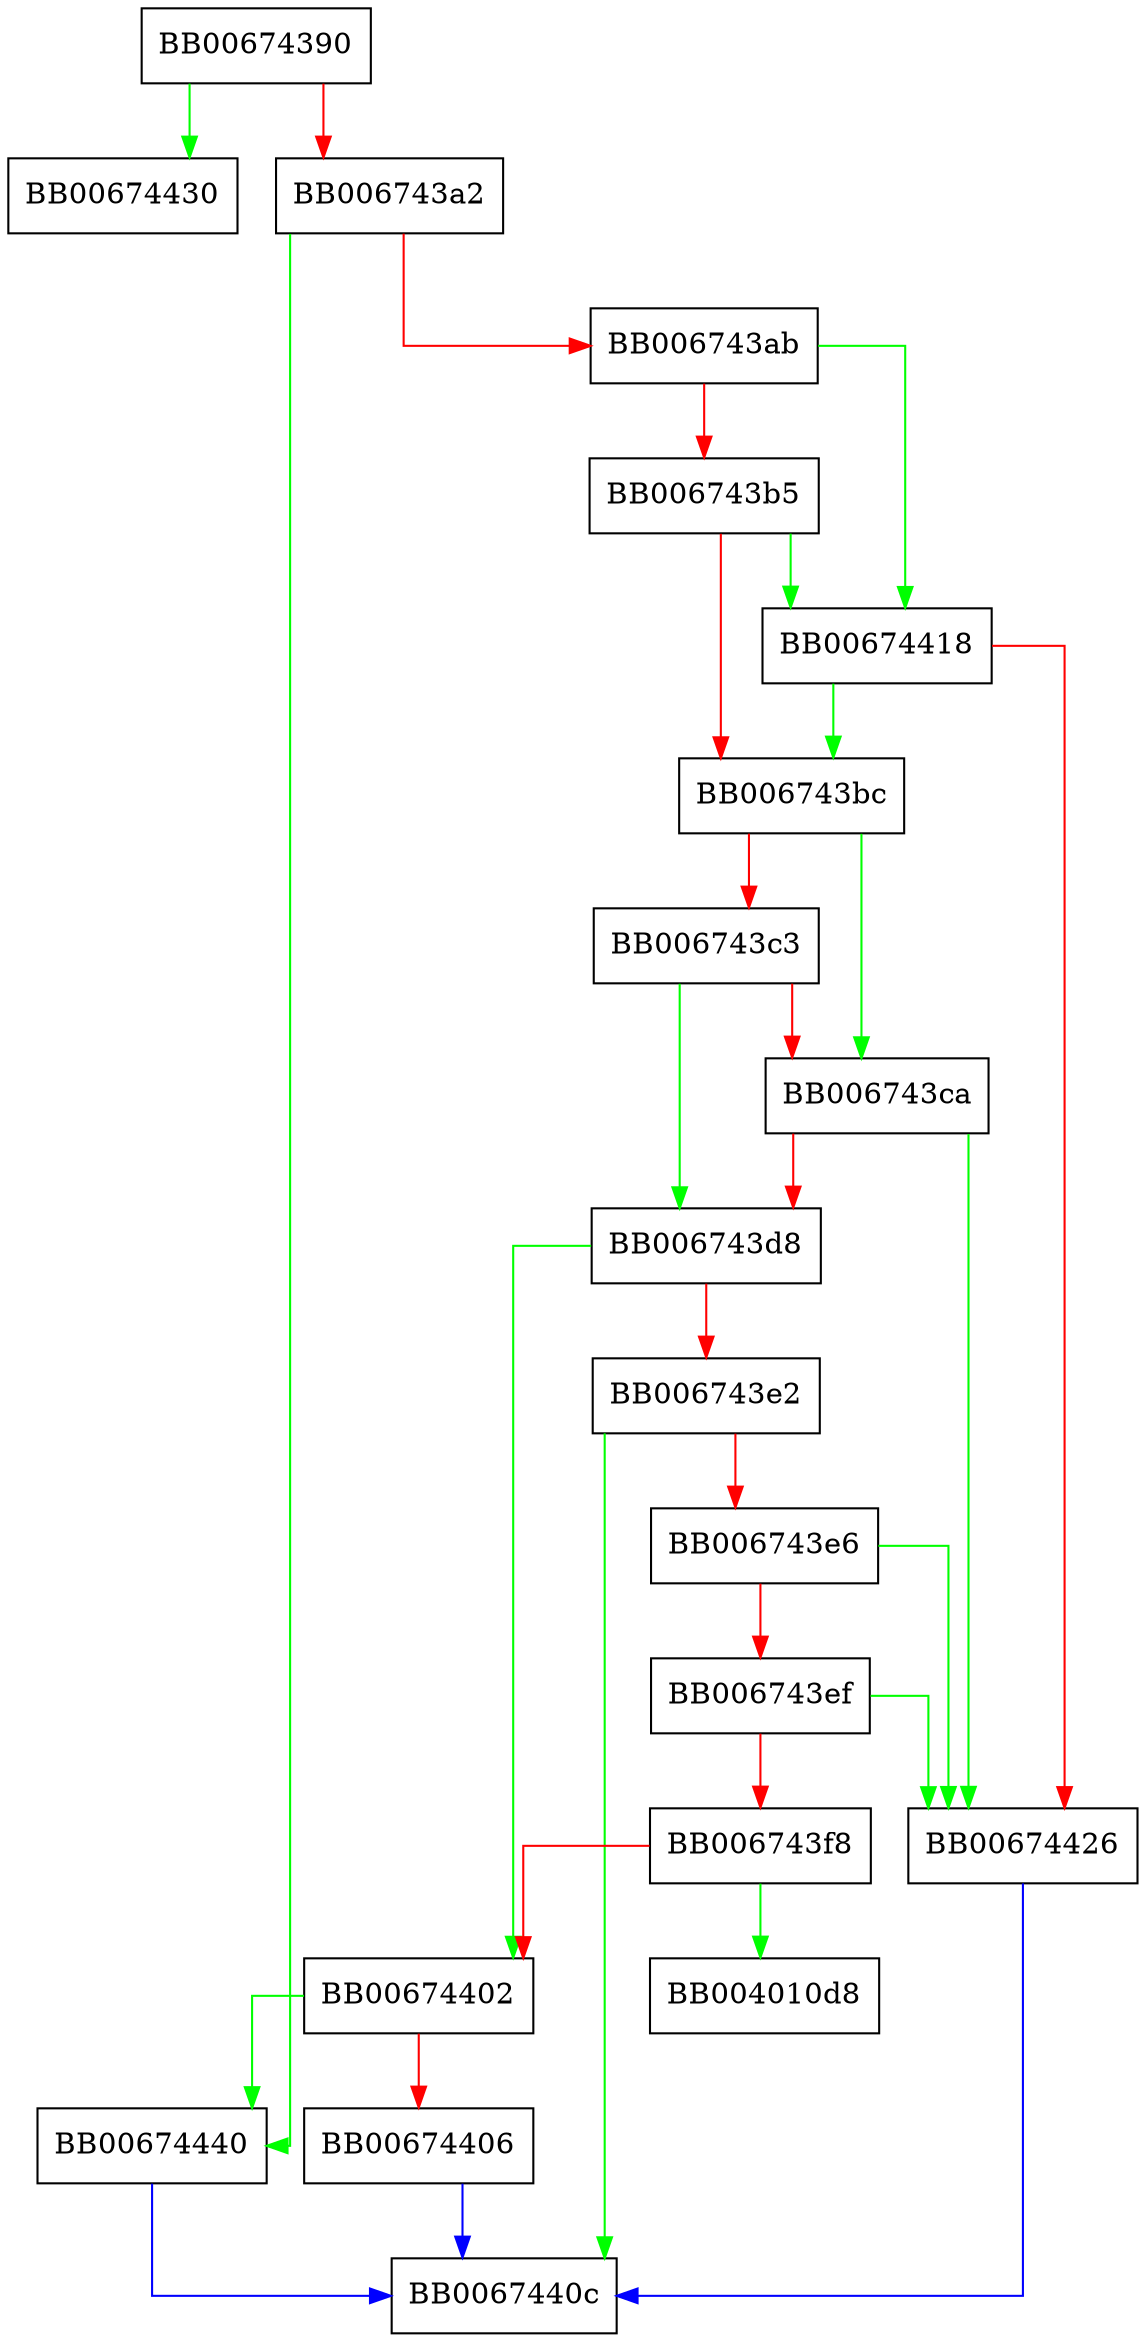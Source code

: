 digraph X509_NAME_cmp {
  node [shape="box"];
  graph [splines=ortho];
  BB00674390 -> BB00674430 [color="green"];
  BB00674390 -> BB006743a2 [color="red"];
  BB006743a2 -> BB00674440 [color="green"];
  BB006743a2 -> BB006743ab [color="red"];
  BB006743ab -> BB00674418 [color="green"];
  BB006743ab -> BB006743b5 [color="red"];
  BB006743b5 -> BB00674418 [color="green"];
  BB006743b5 -> BB006743bc [color="red"];
  BB006743bc -> BB006743ca [color="green"];
  BB006743bc -> BB006743c3 [color="red"];
  BB006743c3 -> BB006743d8 [color="green"];
  BB006743c3 -> BB006743ca [color="red"];
  BB006743ca -> BB00674426 [color="green"];
  BB006743ca -> BB006743d8 [color="red"];
  BB006743d8 -> BB00674402 [color="green"];
  BB006743d8 -> BB006743e2 [color="red"];
  BB006743e2 -> BB0067440c [color="green"];
  BB006743e2 -> BB006743e6 [color="red"];
  BB006743e6 -> BB00674426 [color="green"];
  BB006743e6 -> BB006743ef [color="red"];
  BB006743ef -> BB00674426 [color="green"];
  BB006743ef -> BB006743f8 [color="red"];
  BB006743f8 -> BB004010d8 [color="green"];
  BB006743f8 -> BB00674402 [color="red"];
  BB00674402 -> BB00674440 [color="green"];
  BB00674402 -> BB00674406 [color="red"];
  BB00674406 -> BB0067440c [color="blue"];
  BB00674418 -> BB006743bc [color="green"];
  BB00674418 -> BB00674426 [color="red"];
  BB00674426 -> BB0067440c [color="blue"];
  BB00674440 -> BB0067440c [color="blue"];
}